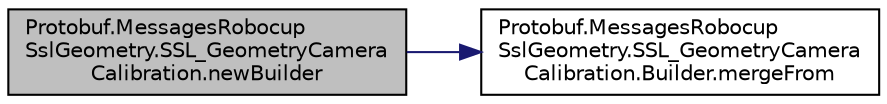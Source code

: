 digraph "Protobuf.MessagesRobocupSslGeometry.SSL_GeometryCameraCalibration.newBuilder"
{
 // INTERACTIVE_SVG=YES
  edge [fontname="Helvetica",fontsize="10",labelfontname="Helvetica",labelfontsize="10"];
  node [fontname="Helvetica",fontsize="10",shape=record];
  rankdir="LR";
  Node1 [label="Protobuf.MessagesRobocup\lSslGeometry.SSL_GeometryCamera\lCalibration.newBuilder",height=0.2,width=0.4,color="black", fillcolor="grey75", style="filled", fontcolor="black"];
  Node1 -> Node2 [color="midnightblue",fontsize="10",style="solid",fontname="Helvetica"];
  Node2 [label="Protobuf.MessagesRobocup\lSslGeometry.SSL_GeometryCamera\lCalibration.Builder.mergeFrom",height=0.2,width=0.4,color="black", fillcolor="white", style="filled",URL="$da/df0/class_protobuf_1_1_messages_robocup_ssl_geometry_1_1_s_s_l___geometry_camera_calibration_1_1_builder.html#a774aa64d71e634faada7afd88e313aff"];
}
